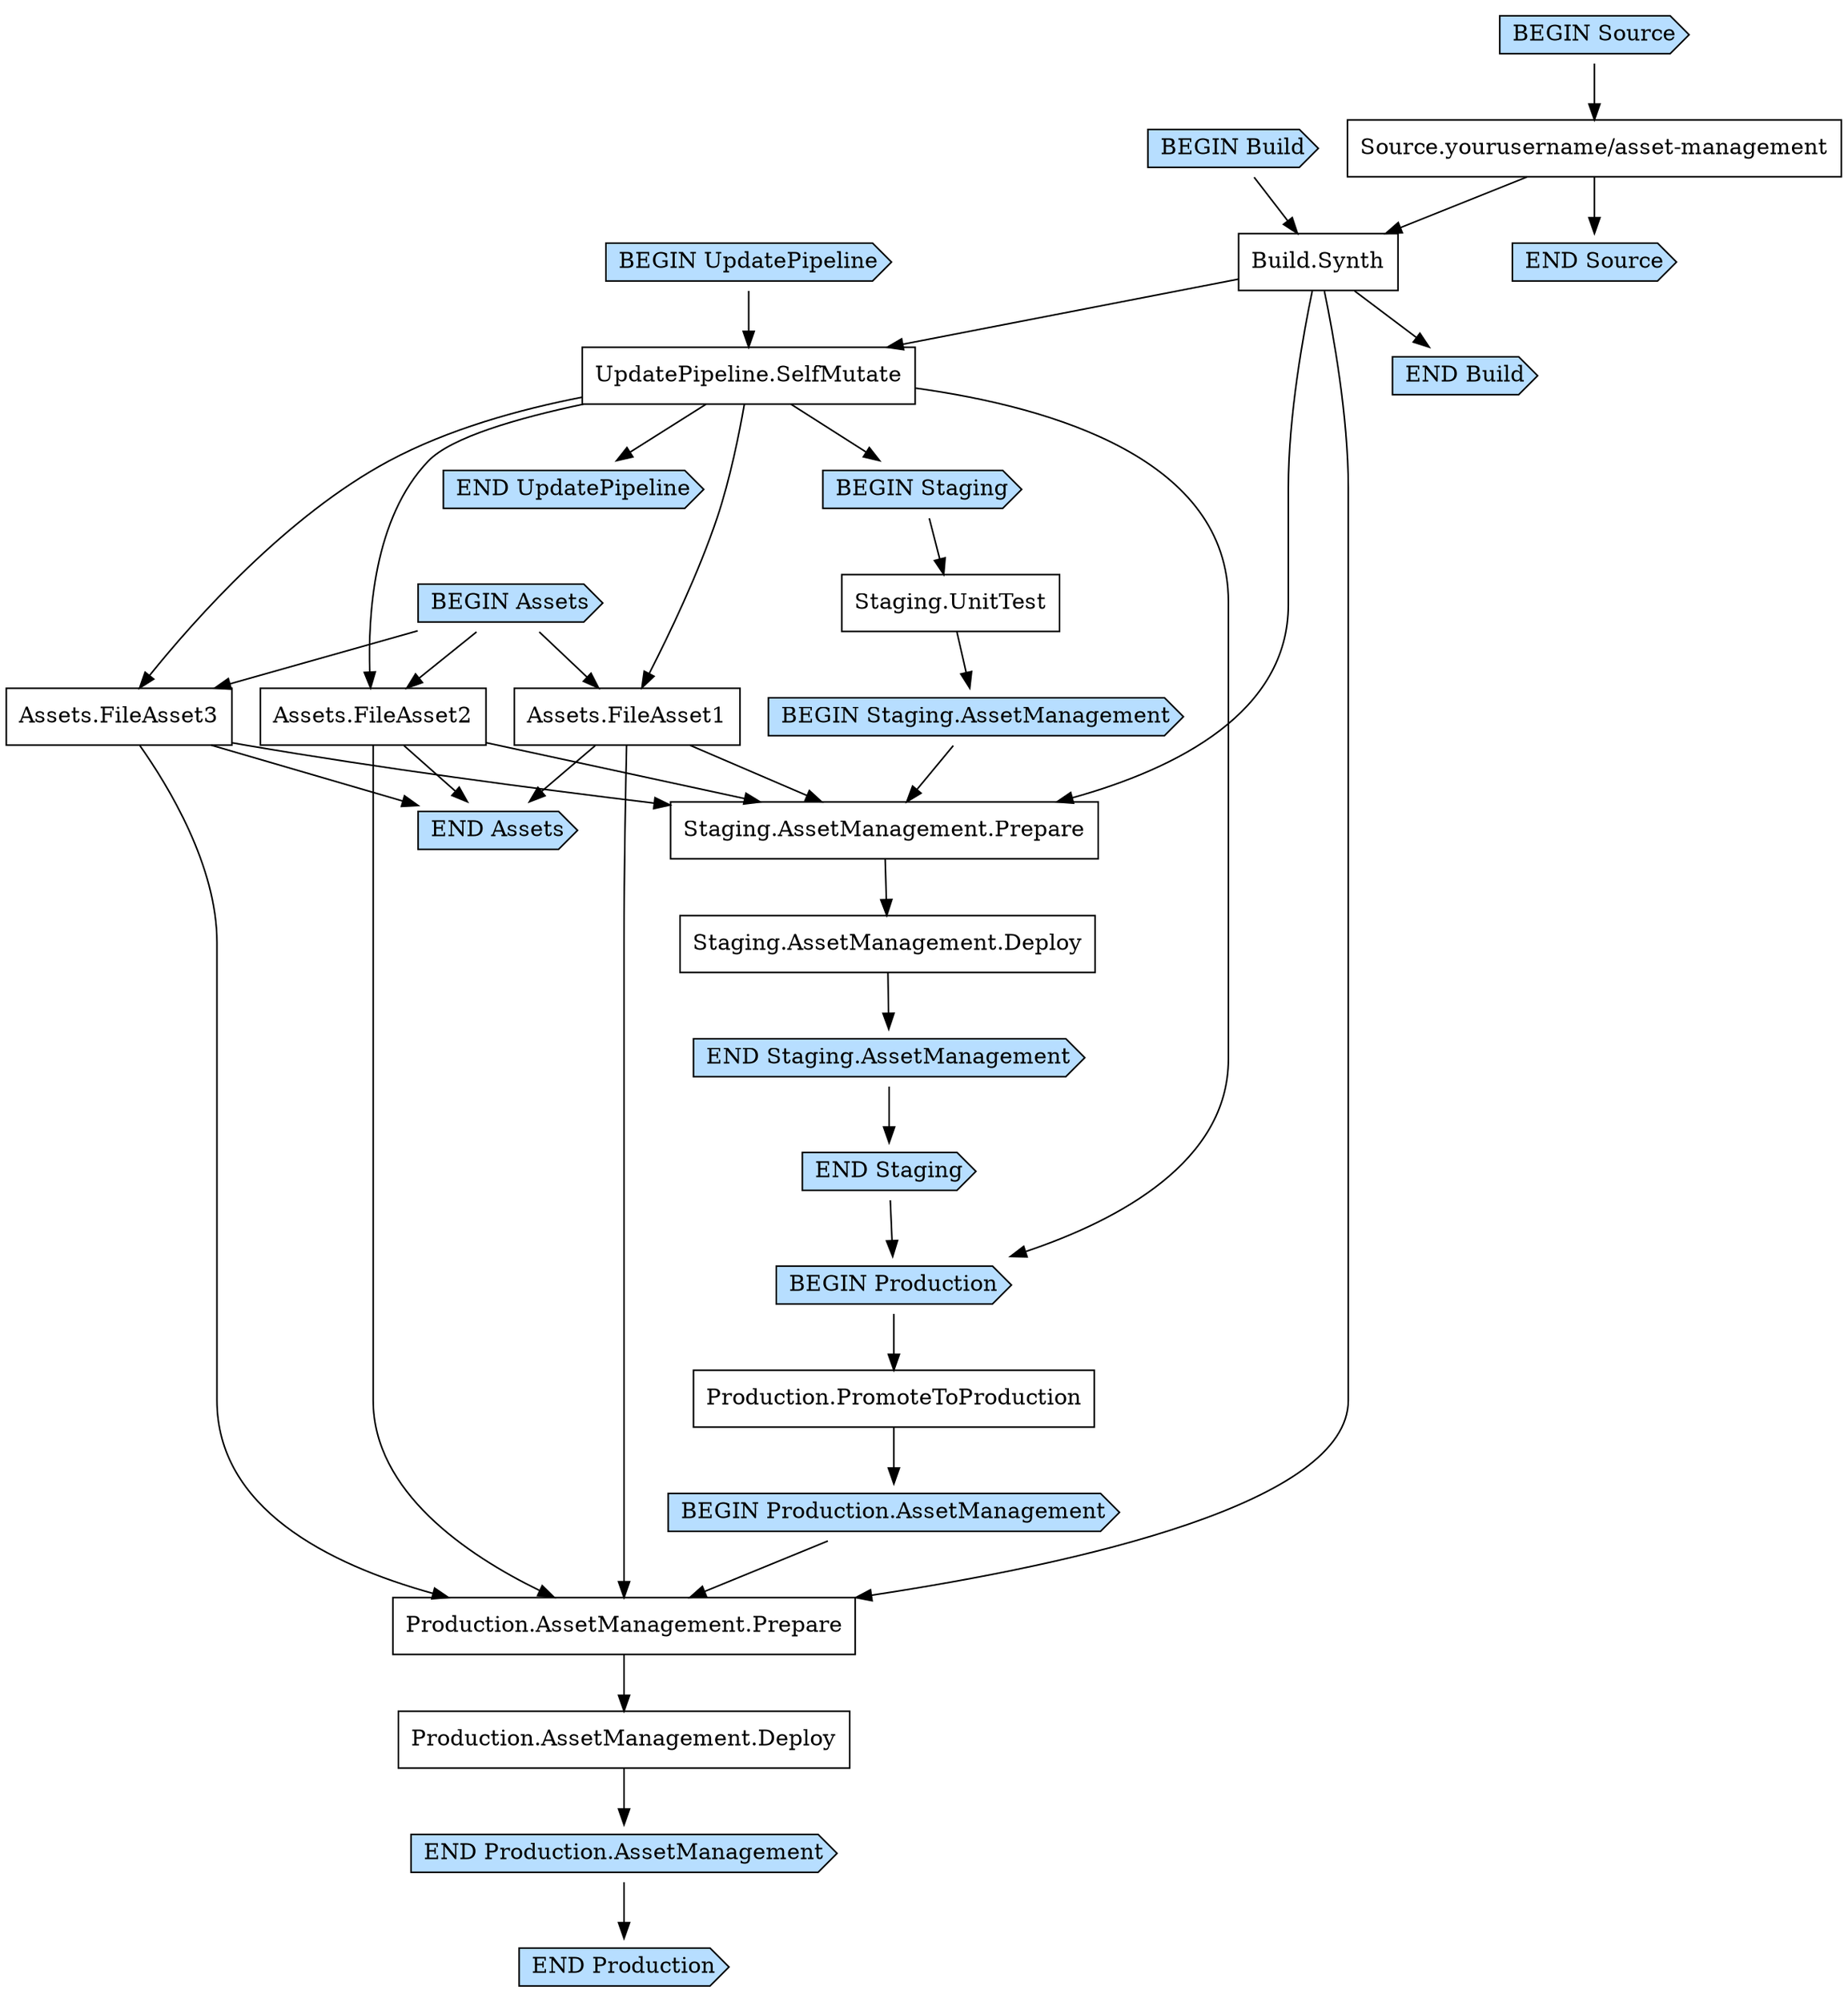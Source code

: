 digraph G {
  # Arrows represent an "unlocks" relationship (opposite of dependency). So chosen
  # because the layout looks more natural that way.
  # To represent subgraph dependencies, subgraphs are represented by BEGIN/END nodes.
  # To render: `dot -Tsvg AssetManagementPipelineCC695DEB.dot > graph.svg`, open in a browser.
  node [shape="box"];
"BEGIN Build" [shape="cds", style="filled", fillcolor="#b7deff"];
"END Build" [shape="cds", style="filled", fillcolor="#b7deff"];
"Build.Synth";
"Source.yourusername/asset-management" -> "Build.Synth";
"BEGIN Build" -> "Build.Synth";
"Build.Synth" -> "END Build";
"BEGIN UpdatePipeline" [shape="cds", style="filled", fillcolor="#b7deff"];
"END UpdatePipeline" [shape="cds", style="filled", fillcolor="#b7deff"];
"UpdatePipeline.SelfMutate";
"Build.Synth" -> "UpdatePipeline.SelfMutate";
"BEGIN UpdatePipeline" -> "UpdatePipeline.SelfMutate";
"UpdatePipeline.SelfMutate" -> "END UpdatePipeline";
"BEGIN Assets" [shape="cds", style="filled", fillcolor="#b7deff"];
"END Assets" [shape="cds", style="filled", fillcolor="#b7deff"];
"Assets.FileAsset1";
"UpdatePipeline.SelfMutate" -> "Assets.FileAsset1";
"Assets.FileAsset2";
"UpdatePipeline.SelfMutate" -> "Assets.FileAsset2";
"Assets.FileAsset3";
"UpdatePipeline.SelfMutate" -> "Assets.FileAsset3";
"BEGIN Assets" -> "Assets.FileAsset1";
"BEGIN Assets" -> "Assets.FileAsset2";
"BEGIN Assets" -> "Assets.FileAsset3";
"Assets.FileAsset1" -> "END Assets";
"Assets.FileAsset2" -> "END Assets";
"Assets.FileAsset3" -> "END Assets";
"BEGIN Staging" [shape="cds", style="filled", fillcolor="#b7deff"];
"END Staging" [shape="cds", style="filled", fillcolor="#b7deff"];
"UpdatePipeline.SelfMutate" -> "BEGIN Staging";
"BEGIN Staging.AssetManagement" [shape="cds", style="filled", fillcolor="#b7deff"];
"END Staging.AssetManagement" [shape="cds", style="filled", fillcolor="#b7deff"];
"Staging.UnitTest" -> "BEGIN Staging.AssetManagement";
"Staging.AssetManagement.Deploy";
"Staging.AssetManagement.Prepare" -> "Staging.AssetManagement.Deploy";
"Staging.AssetManagement.Prepare";
"Build.Synth" -> "Staging.AssetManagement.Prepare";
"Assets.FileAsset1" -> "Staging.AssetManagement.Prepare";
"Assets.FileAsset2" -> "Staging.AssetManagement.Prepare";
"Assets.FileAsset3" -> "Staging.AssetManagement.Prepare";
"BEGIN Staging.AssetManagement" -> "Staging.AssetManagement.Prepare";
"Staging.AssetManagement.Deploy" -> "END Staging.AssetManagement";
"Staging.UnitTest";
"BEGIN Staging" -> "Staging.UnitTest";
"END Staging.AssetManagement" -> "END Staging";
"BEGIN Production" [shape="cds", style="filled", fillcolor="#b7deff"];
"END Production" [shape="cds", style="filled", fillcolor="#b7deff"];
"UpdatePipeline.SelfMutate" -> "BEGIN Production";
"END Staging" -> "BEGIN Production";
"BEGIN Production.AssetManagement" [shape="cds", style="filled", fillcolor="#b7deff"];
"END Production.AssetManagement" [shape="cds", style="filled", fillcolor="#b7deff"];
"Production.PromoteToProduction" -> "BEGIN Production.AssetManagement";
"Production.AssetManagement.Deploy";
"Production.AssetManagement.Prepare" -> "Production.AssetManagement.Deploy";
"Production.AssetManagement.Prepare";
"Build.Synth" -> "Production.AssetManagement.Prepare";
"Assets.FileAsset1" -> "Production.AssetManagement.Prepare";
"Assets.FileAsset2" -> "Production.AssetManagement.Prepare";
"Assets.FileAsset3" -> "Production.AssetManagement.Prepare";
"BEGIN Production.AssetManagement" -> "Production.AssetManagement.Prepare";
"Production.AssetManagement.Deploy" -> "END Production.AssetManagement";
"Production.PromoteToProduction";
"BEGIN Production" -> "Production.PromoteToProduction";
"END Production.AssetManagement" -> "END Production";
"BEGIN Source" [shape="cds", style="filled", fillcolor="#b7deff"];
"END Source" [shape="cds", style="filled", fillcolor="#b7deff"];
"Source.yourusername/asset-management";
"BEGIN Source" -> "Source.yourusername/asset-management";
"Source.yourusername/asset-management" -> "END Source";
}